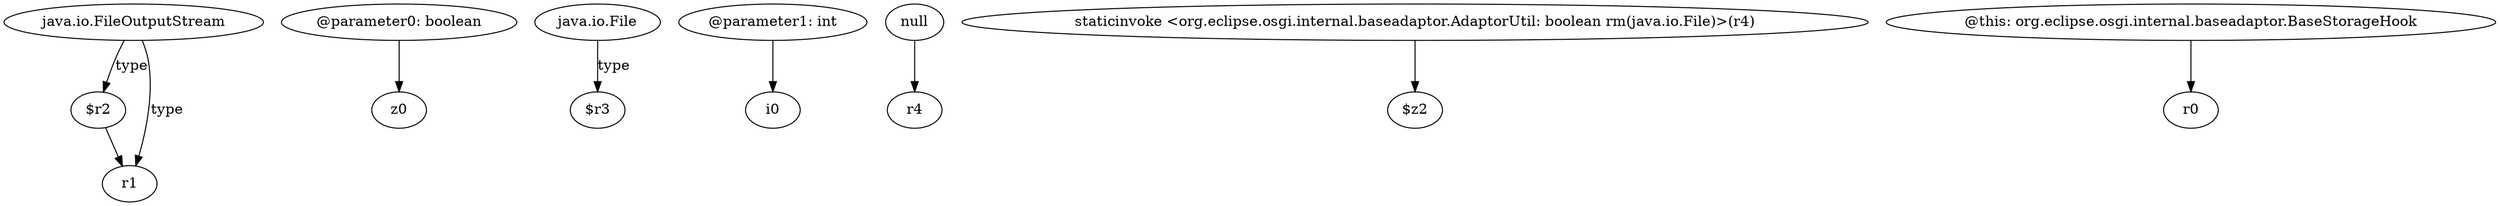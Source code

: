 digraph g {
0[label="java.io.FileOutputStream"]
1[label="$r2"]
0->1[label="type"]
2[label="@parameter0: boolean"]
3[label="z0"]
2->3[label=""]
4[label="java.io.File"]
5[label="$r3"]
4->5[label="type"]
6[label="@parameter1: int"]
7[label="i0"]
6->7[label=""]
8[label="null"]
9[label="r4"]
8->9[label=""]
10[label="staticinvoke <org.eclipse.osgi.internal.baseadaptor.AdaptorUtil: boolean rm(java.io.File)>(r4)"]
11[label="$z2"]
10->11[label=""]
12[label="@this: org.eclipse.osgi.internal.baseadaptor.BaseStorageHook"]
13[label="r0"]
12->13[label=""]
14[label="r1"]
0->14[label="type"]
1->14[label=""]
}